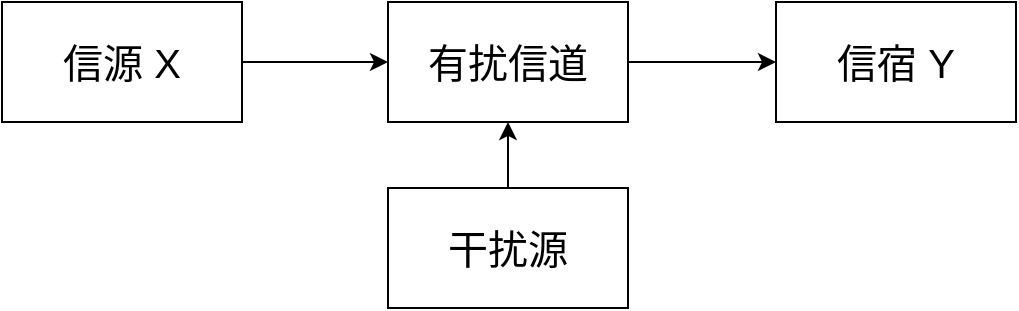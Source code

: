 <mxfile version="15.8.7" type="device"><diagram id="34ReyVtUL2splf7vFlQ2" name="第 1 页"><mxGraphModel dx="1018" dy="741" grid="0" gridSize="10" guides="1" tooltips="1" connect="1" arrows="1" fold="1" page="0" pageScale="1" pageWidth="827" pageHeight="1169" math="0" shadow="0"><root><mxCell id="0"/><mxCell id="1" parent="0"/><mxCell id="Exp2Ijkd0704vzskiqRm-4" style="edgeStyle=orthogonalEdgeStyle;rounded=0;orthogonalLoop=1;jettySize=auto;html=1;fontSize=20;" edge="1" parent="1" source="Exp2Ijkd0704vzskiqRm-1" target="Exp2Ijkd0704vzskiqRm-3"><mxGeometry relative="1" as="geometry"/></mxCell><mxCell id="Exp2Ijkd0704vzskiqRm-1" value="信源 X" style="rounded=0;whiteSpace=wrap;html=1;fontSize=20;" vertex="1" parent="1"><mxGeometry x="108" y="281" width="120" height="60" as="geometry"/></mxCell><mxCell id="Exp2Ijkd0704vzskiqRm-2" value="信宿 Y" style="rounded=0;whiteSpace=wrap;html=1;fontSize=20;" vertex="1" parent="1"><mxGeometry x="495" y="281" width="120" height="60" as="geometry"/></mxCell><mxCell id="Exp2Ijkd0704vzskiqRm-5" style="edgeStyle=orthogonalEdgeStyle;rounded=0;orthogonalLoop=1;jettySize=auto;html=1;fontSize=20;" edge="1" parent="1" source="Exp2Ijkd0704vzskiqRm-3" target="Exp2Ijkd0704vzskiqRm-2"><mxGeometry relative="1" as="geometry"/></mxCell><mxCell id="Exp2Ijkd0704vzskiqRm-3" value="有扰信道" style="rounded=0;whiteSpace=wrap;html=1;fontSize=20;" vertex="1" parent="1"><mxGeometry x="301" y="281" width="120" height="60" as="geometry"/></mxCell><mxCell id="Exp2Ijkd0704vzskiqRm-7" style="edgeStyle=orthogonalEdgeStyle;rounded=0;orthogonalLoop=1;jettySize=auto;html=1;fontSize=20;" edge="1" parent="1" source="Exp2Ijkd0704vzskiqRm-6" target="Exp2Ijkd0704vzskiqRm-3"><mxGeometry relative="1" as="geometry"/></mxCell><mxCell id="Exp2Ijkd0704vzskiqRm-6" value="干扰源" style="rounded=0;whiteSpace=wrap;html=1;fontSize=20;" vertex="1" parent="1"><mxGeometry x="301" y="374" width="120" height="60" as="geometry"/></mxCell></root></mxGraphModel></diagram></mxfile>